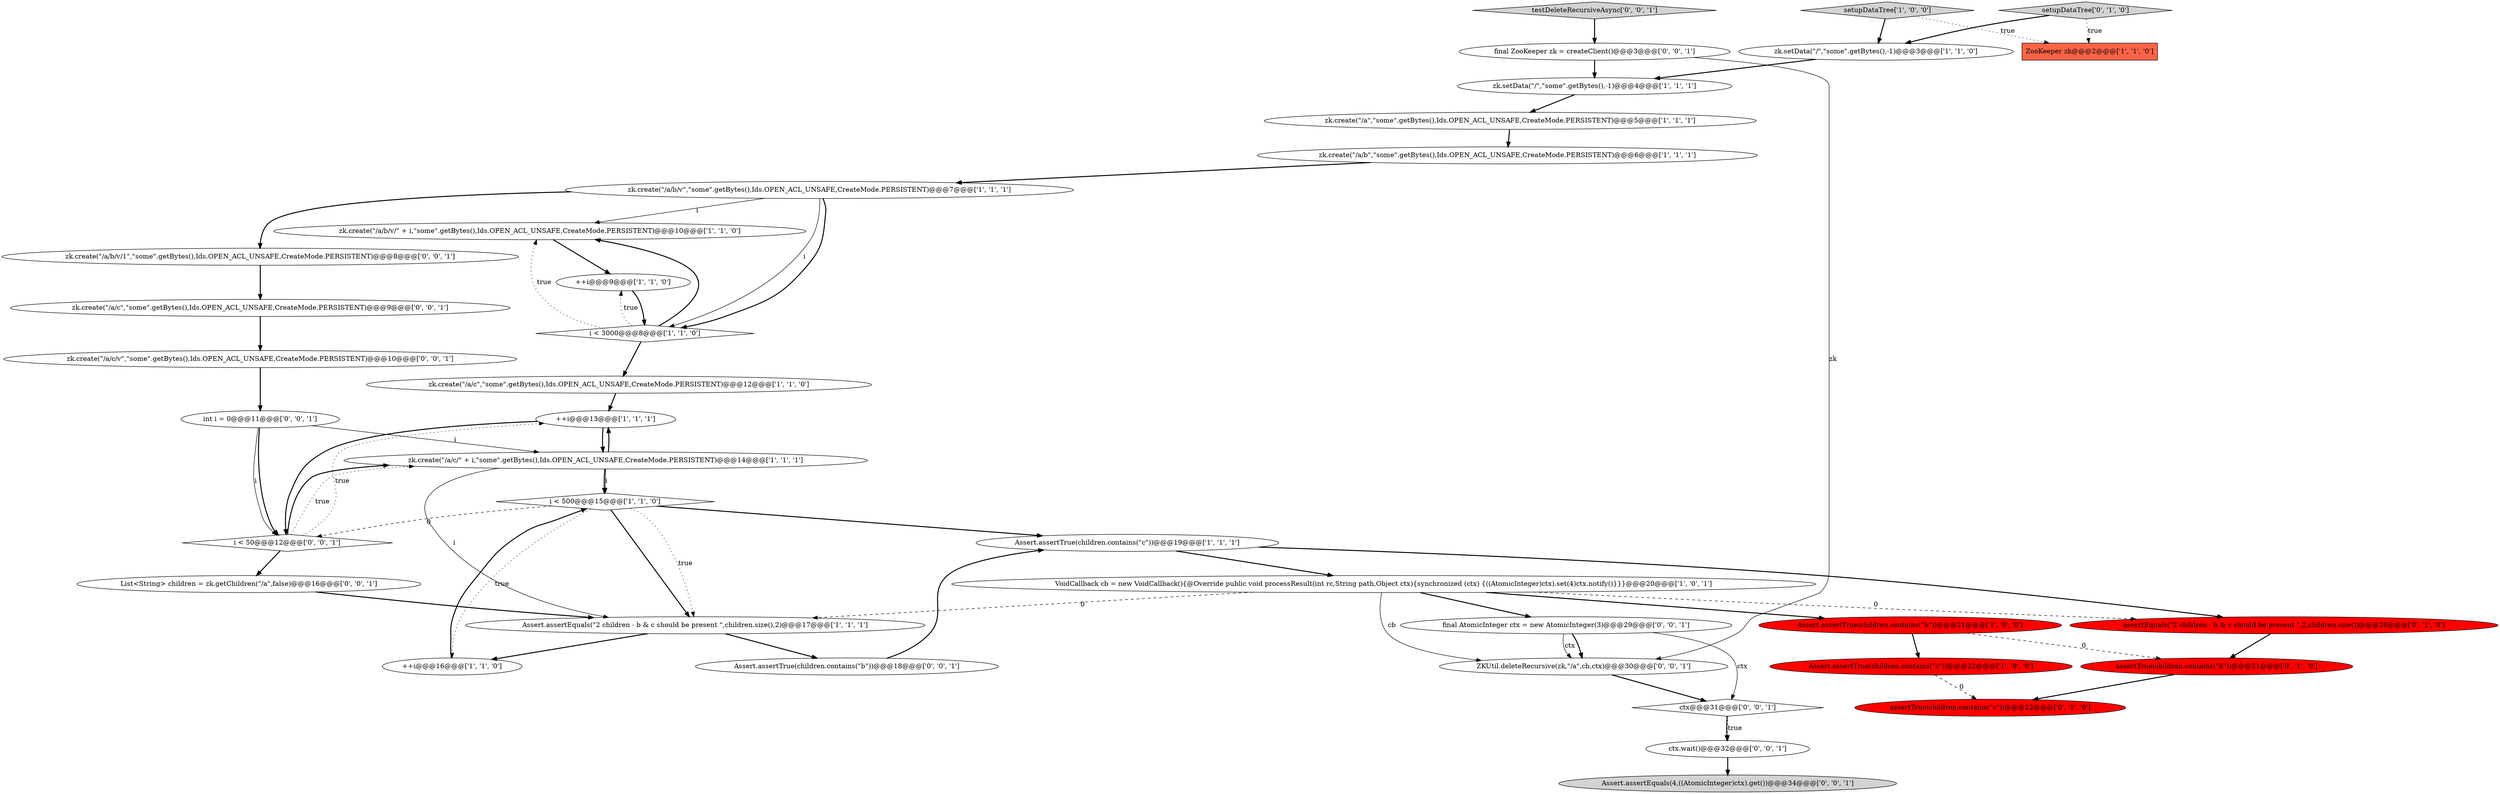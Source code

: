 digraph {
7 [style = filled, label = "zk.create(\"/a/b/v/\" + i,\"some\".getBytes(),Ids.OPEN_ACL_UNSAFE,CreateMode.PERSISTENT)@@@10@@@['1', '1', '0']", fillcolor = white, shape = ellipse image = "AAA0AAABBB1BBB"];
17 [style = filled, label = "zk.create(\"/a/b\",\"some\".getBytes(),Ids.OPEN_ACL_UNSAFE,CreateMode.PERSISTENT)@@@6@@@['1', '1', '1']", fillcolor = white, shape = ellipse image = "AAA0AAABBB1BBB"];
18 [style = filled, label = "ZooKeeper zk@@@2@@@['1', '1', '0']", fillcolor = tomato, shape = box image = "AAA0AAABBB1BBB"];
32 [style = filled, label = "final ZooKeeper zk = createClient()@@@3@@@['0', '0', '1']", fillcolor = white, shape = ellipse image = "AAA0AAABBB3BBB"];
14 [style = filled, label = "++i@@@13@@@['1', '1', '1']", fillcolor = white, shape = ellipse image = "AAA0AAABBB1BBB"];
36 [style = filled, label = "int i = 0@@@11@@@['0', '0', '1']", fillcolor = white, shape = ellipse image = "AAA0AAABBB3BBB"];
0 [style = filled, label = "zk.create(\"/a\",\"some\".getBytes(),Ids.OPEN_ACL_UNSAFE,CreateMode.PERSISTENT)@@@5@@@['1', '1', '1']", fillcolor = white, shape = ellipse image = "AAA0AAABBB1BBB"];
35 [style = filled, label = "Assert.assertTrue(children.contains(\"b\"))@@@18@@@['0', '0', '1']", fillcolor = white, shape = ellipse image = "AAA0AAABBB3BBB"];
25 [style = filled, label = "testDeleteRecursiveAsync['0', '0', '1']", fillcolor = lightgray, shape = diamond image = "AAA0AAABBB3BBB"];
33 [style = filled, label = "zk.create(\"/a/b/v/1\",\"some\".getBytes(),Ids.OPEN_ACL_UNSAFE,CreateMode.PERSISTENT)@@@8@@@['0', '0', '1']", fillcolor = white, shape = ellipse image = "AAA0AAABBB3BBB"];
20 [style = filled, label = "assertEquals(\"2 children - b & c should be present \",2,children.size())@@@20@@@['0', '1', '0']", fillcolor = red, shape = ellipse image = "AAA1AAABBB2BBB"];
10 [style = filled, label = "zk.create(\"/a/b/v\",\"some\".getBytes(),Ids.OPEN_ACL_UNSAFE,CreateMode.PERSISTENT)@@@7@@@['1', '1', '1']", fillcolor = white, shape = ellipse image = "AAA0AAABBB1BBB"];
16 [style = filled, label = "Assert.assertTrue(children.contains(\"c\"))@@@19@@@['1', '1', '1']", fillcolor = white, shape = ellipse image = "AAA0AAABBB1BBB"];
31 [style = filled, label = "zk.create(\"/a/c\",\"some\".getBytes(),Ids.OPEN_ACL_UNSAFE,CreateMode.PERSISTENT)@@@9@@@['0', '0', '1']", fillcolor = white, shape = ellipse image = "AAA0AAABBB3BBB"];
2 [style = filled, label = "++i@@@16@@@['1', '1', '0']", fillcolor = white, shape = ellipse image = "AAA0AAABBB1BBB"];
37 [style = filled, label = "Assert.assertEquals(4,((AtomicInteger)ctx).get())@@@34@@@['0', '0', '1']", fillcolor = lightgray, shape = ellipse image = "AAA0AAABBB3BBB"];
12 [style = filled, label = "Assert.assertTrue(children.contains(\"c\"))@@@22@@@['1', '0', '0']", fillcolor = red, shape = ellipse image = "AAA1AAABBB1BBB"];
15 [style = filled, label = "++i@@@9@@@['1', '1', '0']", fillcolor = white, shape = ellipse image = "AAA0AAABBB1BBB"];
4 [style = filled, label = "Assert.assertEquals(\"2 children - b & c should be present \",children.size(),2)@@@17@@@['1', '1', '1']", fillcolor = white, shape = ellipse image = "AAA0AAABBB1BBB"];
27 [style = filled, label = "final AtomicInteger ctx = new AtomicInteger(3)@@@29@@@['0', '0', '1']", fillcolor = white, shape = ellipse image = "AAA0AAABBB3BBB"];
3 [style = filled, label = "VoidCallback cb = new VoidCallback(){@Override public void processResult(int rc,String path,Object ctx){synchronized (ctx) {((AtomicInteger)ctx).set(4)ctx.notify()}}}@@@20@@@['1', '0', '1']", fillcolor = white, shape = ellipse image = "AAA0AAABBB1BBB"];
1 [style = filled, label = "i < 3000@@@8@@@['1', '1', '0']", fillcolor = white, shape = diamond image = "AAA0AAABBB1BBB"];
5 [style = filled, label = "setupDataTree['1', '0', '0']", fillcolor = lightgray, shape = diamond image = "AAA0AAABBB1BBB"];
21 [style = filled, label = "assertTrue(children.contains(\"c\"))@@@22@@@['0', '1', '0']", fillcolor = red, shape = ellipse image = "AAA1AAABBB2BBB"];
34 [style = filled, label = "ZKUtil.deleteRecursive(zk,\"/a\",cb,ctx)@@@30@@@['0', '0', '1']", fillcolor = white, shape = ellipse image = "AAA0AAABBB3BBB"];
13 [style = filled, label = "zk.create(\"/a/c\",\"some\".getBytes(),Ids.OPEN_ACL_UNSAFE,CreateMode.PERSISTENT)@@@12@@@['1', '1', '0']", fillcolor = white, shape = ellipse image = "AAA0AAABBB1BBB"];
19 [style = filled, label = "zk.setData(\"/\",\"some\".getBytes(),-1)@@@4@@@['1', '1', '1']", fillcolor = white, shape = ellipse image = "AAA0AAABBB1BBB"];
30 [style = filled, label = "zk.create(\"/a/c/v\",\"some\".getBytes(),Ids.OPEN_ACL_UNSAFE,CreateMode.PERSISTENT)@@@10@@@['0', '0', '1']", fillcolor = white, shape = ellipse image = "AAA0AAABBB3BBB"];
22 [style = filled, label = "assertTrue(children.contains(\"b\"))@@@21@@@['0', '1', '0']", fillcolor = red, shape = ellipse image = "AAA1AAABBB2BBB"];
9 [style = filled, label = "Assert.assertTrue(children.contains(\"b\"))@@@21@@@['1', '0', '0']", fillcolor = red, shape = ellipse image = "AAA1AAABBB1BBB"];
29 [style = filled, label = "List<String> children = zk.getChildren(\"/a\",false)@@@16@@@['0', '0', '1']", fillcolor = white, shape = ellipse image = "AAA0AAABBB3BBB"];
28 [style = filled, label = "ctx.wait()@@@32@@@['0', '0', '1']", fillcolor = white, shape = ellipse image = "AAA0AAABBB3BBB"];
23 [style = filled, label = "setupDataTree['0', '1', '0']", fillcolor = lightgray, shape = diamond image = "AAA0AAABBB2BBB"];
8 [style = filled, label = "i < 500@@@15@@@['1', '1', '0']", fillcolor = white, shape = diamond image = "AAA0AAABBB1BBB"];
6 [style = filled, label = "zk.setData(\"/\",\"some\".getBytes(),-1)@@@3@@@['1', '1', '0']", fillcolor = white, shape = ellipse image = "AAA0AAABBB1BBB"];
24 [style = filled, label = "ctx@@@31@@@['0', '0', '1']", fillcolor = white, shape = diamond image = "AAA0AAABBB3BBB"];
11 [style = filled, label = "zk.create(\"/a/c/\" + i,\"some\".getBytes(),Ids.OPEN_ACL_UNSAFE,CreateMode.PERSISTENT)@@@14@@@['1', '1', '1']", fillcolor = white, shape = ellipse image = "AAA0AAABBB1BBB"];
26 [style = filled, label = "i < 50@@@12@@@['0', '0', '1']", fillcolor = white, shape = diamond image = "AAA0AAABBB3BBB"];
17->10 [style = bold, label=""];
8->16 [style = bold, label=""];
16->3 [style = bold, label=""];
24->28 [style = bold, label=""];
4->35 [style = bold, label=""];
29->4 [style = bold, label=""];
28->37 [style = bold, label=""];
35->16 [style = bold, label=""];
11->4 [style = solid, label="i"];
5->18 [style = dotted, label="true"];
11->14 [style = bold, label=""];
0->17 [style = bold, label=""];
27->24 [style = solid, label="ctx"];
8->2 [style = dotted, label="true"];
26->29 [style = bold, label=""];
25->32 [style = bold, label=""];
22->21 [style = bold, label=""];
30->36 [style = bold, label=""];
10->1 [style = solid, label="i"];
9->22 [style = dashed, label="0"];
6->19 [style = bold, label=""];
4->2 [style = bold, label=""];
32->19 [style = bold, label=""];
36->26 [style = bold, label=""];
24->28 [style = dotted, label="true"];
3->4 [style = dashed, label="0"];
1->7 [style = bold, label=""];
1->13 [style = bold, label=""];
8->4 [style = dotted, label="true"];
26->11 [style = bold, label=""];
12->21 [style = dashed, label="0"];
19->0 [style = bold, label=""];
20->22 [style = bold, label=""];
3->27 [style = bold, label=""];
3->34 [style = solid, label="cb"];
1->7 [style = dotted, label="true"];
3->9 [style = bold, label=""];
14->26 [style = bold, label=""];
36->11 [style = solid, label="i"];
32->34 [style = solid, label="zk"];
27->34 [style = bold, label=""];
34->24 [style = bold, label=""];
5->6 [style = bold, label=""];
23->18 [style = dotted, label="true"];
27->34 [style = solid, label="ctx"];
11->8 [style = solid, label="i"];
1->15 [style = dotted, label="true"];
23->6 [style = bold, label=""];
26->14 [style = dotted, label="true"];
3->20 [style = dashed, label="0"];
31->30 [style = bold, label=""];
33->31 [style = bold, label=""];
7->15 [style = bold, label=""];
11->8 [style = bold, label=""];
10->33 [style = bold, label=""];
9->12 [style = bold, label=""];
8->4 [style = bold, label=""];
26->11 [style = dotted, label="true"];
10->1 [style = bold, label=""];
16->20 [style = bold, label=""];
10->7 [style = solid, label="i"];
14->11 [style = bold, label=""];
13->14 [style = bold, label=""];
8->26 [style = dashed, label="0"];
36->26 [style = solid, label="i"];
2->8 [style = bold, label=""];
15->1 [style = bold, label=""];
}
